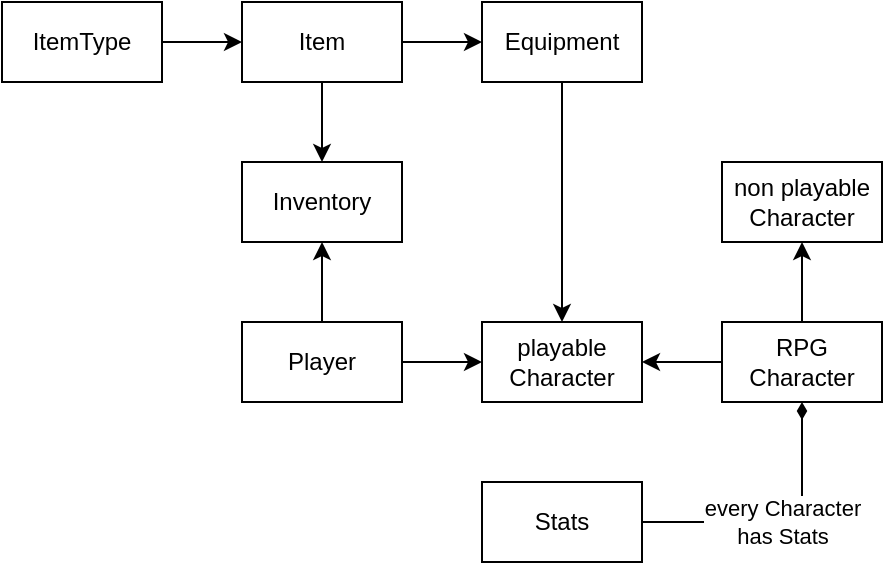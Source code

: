 <mxfile version="21.3.8" type="github">
  <diagram id="C5RBs43oDa-KdzZeNtuy" name="Page-1">
    <mxGraphModel dx="819" dy="426" grid="1" gridSize="10" guides="1" tooltips="1" connect="1" arrows="1" fold="1" page="1" pageScale="1" pageWidth="827" pageHeight="1169" math="0" shadow="0">
      <root>
        <mxCell id="WIyWlLk6GJQsqaUBKTNV-0" />
        <mxCell id="WIyWlLk6GJQsqaUBKTNV-1" parent="WIyWlLk6GJQsqaUBKTNV-0" />
        <mxCell id="5BrHjm5CwSMml3b7ZwpN-13" style="edgeStyle=orthogonalEdgeStyle;rounded=0;orthogonalLoop=1;jettySize=auto;html=1;" edge="1" parent="WIyWlLk6GJQsqaUBKTNV-1" source="5BrHjm5CwSMml3b7ZwpN-0" target="5BrHjm5CwSMml3b7ZwpN-2">
          <mxGeometry relative="1" as="geometry" />
        </mxCell>
        <mxCell id="5BrHjm5CwSMml3b7ZwpN-22" style="edgeStyle=orthogonalEdgeStyle;rounded=0;orthogonalLoop=1;jettySize=auto;html=1;" edge="1" parent="WIyWlLk6GJQsqaUBKTNV-1" source="5BrHjm5CwSMml3b7ZwpN-0" target="5BrHjm5CwSMml3b7ZwpN-19">
          <mxGeometry relative="1" as="geometry" />
        </mxCell>
        <mxCell id="5BrHjm5CwSMml3b7ZwpN-0" value="Item" style="rounded=0;whiteSpace=wrap;html=1;" vertex="1" parent="WIyWlLk6GJQsqaUBKTNV-1">
          <mxGeometry x="280" y="80" width="80" height="40" as="geometry" />
        </mxCell>
        <mxCell id="5BrHjm5CwSMml3b7ZwpN-14" style="edgeStyle=orthogonalEdgeStyle;rounded=0;orthogonalLoop=1;jettySize=auto;html=1;" edge="1" parent="WIyWlLk6GJQsqaUBKTNV-1" source="5BrHjm5CwSMml3b7ZwpN-1" target="5BrHjm5CwSMml3b7ZwpN-0">
          <mxGeometry relative="1" as="geometry" />
        </mxCell>
        <mxCell id="5BrHjm5CwSMml3b7ZwpN-1" value="ItemType" style="rounded=0;whiteSpace=wrap;html=1;" vertex="1" parent="WIyWlLk6GJQsqaUBKTNV-1">
          <mxGeometry x="160" y="80" width="80" height="40" as="geometry" />
        </mxCell>
        <mxCell id="5BrHjm5CwSMml3b7ZwpN-2" value="Inventory" style="rounded=0;whiteSpace=wrap;html=1;" vertex="1" parent="WIyWlLk6GJQsqaUBKTNV-1">
          <mxGeometry x="280" y="160" width="80" height="40" as="geometry" />
        </mxCell>
        <mxCell id="5BrHjm5CwSMml3b7ZwpN-11" value="every Character&lt;br&gt;has Stats" style="edgeStyle=orthogonalEdgeStyle;rounded=0;orthogonalLoop=1;jettySize=auto;html=1;entryX=0.5;entryY=1;entryDx=0;entryDy=0;endArrow=diamondThin;endFill=1;" edge="1" parent="WIyWlLk6GJQsqaUBKTNV-1" source="5BrHjm5CwSMml3b7ZwpN-9" target="5BrHjm5CwSMml3b7ZwpN-10">
          <mxGeometry relative="1" as="geometry" />
        </mxCell>
        <mxCell id="5BrHjm5CwSMml3b7ZwpN-9" value="Stats&lt;br&gt;" style="rounded=0;whiteSpace=wrap;html=1;" vertex="1" parent="WIyWlLk6GJQsqaUBKTNV-1">
          <mxGeometry x="400" y="320" width="80" height="40" as="geometry" />
        </mxCell>
        <mxCell id="5BrHjm5CwSMml3b7ZwpN-17" style="edgeStyle=orthogonalEdgeStyle;rounded=0;orthogonalLoop=1;jettySize=auto;html=1;" edge="1" parent="WIyWlLk6GJQsqaUBKTNV-1" source="5BrHjm5CwSMml3b7ZwpN-10" target="5BrHjm5CwSMml3b7ZwpN-15">
          <mxGeometry relative="1" as="geometry" />
        </mxCell>
        <mxCell id="5BrHjm5CwSMml3b7ZwpN-18" style="edgeStyle=orthogonalEdgeStyle;rounded=0;orthogonalLoop=1;jettySize=auto;html=1;" edge="1" parent="WIyWlLk6GJQsqaUBKTNV-1" source="5BrHjm5CwSMml3b7ZwpN-10" target="5BrHjm5CwSMml3b7ZwpN-16">
          <mxGeometry relative="1" as="geometry" />
        </mxCell>
        <mxCell id="5BrHjm5CwSMml3b7ZwpN-10" value="RPG&lt;br&gt;Character" style="rounded=0;whiteSpace=wrap;html=1;" vertex="1" parent="WIyWlLk6GJQsqaUBKTNV-1">
          <mxGeometry x="520" y="240" width="80" height="40" as="geometry" />
        </mxCell>
        <mxCell id="5BrHjm5CwSMml3b7ZwpN-15" value="playable&lt;br&gt;Character" style="rounded=0;whiteSpace=wrap;html=1;" vertex="1" parent="WIyWlLk6GJQsqaUBKTNV-1">
          <mxGeometry x="400" y="240" width="80" height="40" as="geometry" />
        </mxCell>
        <mxCell id="5BrHjm5CwSMml3b7ZwpN-16" value="non playable&lt;br&gt;Character" style="rounded=0;whiteSpace=wrap;html=1;" vertex="1" parent="WIyWlLk6GJQsqaUBKTNV-1">
          <mxGeometry x="520" y="160" width="80" height="40" as="geometry" />
        </mxCell>
        <mxCell id="5BrHjm5CwSMml3b7ZwpN-21" style="edgeStyle=orthogonalEdgeStyle;rounded=0;orthogonalLoop=1;jettySize=auto;html=1;" edge="1" parent="WIyWlLk6GJQsqaUBKTNV-1" source="5BrHjm5CwSMml3b7ZwpN-19" target="5BrHjm5CwSMml3b7ZwpN-15">
          <mxGeometry relative="1" as="geometry" />
        </mxCell>
        <mxCell id="5BrHjm5CwSMml3b7ZwpN-19" value="Equipment" style="rounded=0;whiteSpace=wrap;html=1;" vertex="1" parent="WIyWlLk6GJQsqaUBKTNV-1">
          <mxGeometry x="400" y="80" width="80" height="40" as="geometry" />
        </mxCell>
        <mxCell id="5BrHjm5CwSMml3b7ZwpN-25" style="edgeStyle=orthogonalEdgeStyle;rounded=0;orthogonalLoop=1;jettySize=auto;html=1;" edge="1" parent="WIyWlLk6GJQsqaUBKTNV-1" source="5BrHjm5CwSMml3b7ZwpN-24" target="5BrHjm5CwSMml3b7ZwpN-2">
          <mxGeometry relative="1" as="geometry" />
        </mxCell>
        <mxCell id="5BrHjm5CwSMml3b7ZwpN-26" style="edgeStyle=orthogonalEdgeStyle;rounded=0;orthogonalLoop=1;jettySize=auto;html=1;" edge="1" parent="WIyWlLk6GJQsqaUBKTNV-1" source="5BrHjm5CwSMml3b7ZwpN-24" target="5BrHjm5CwSMml3b7ZwpN-15">
          <mxGeometry relative="1" as="geometry" />
        </mxCell>
        <mxCell id="5BrHjm5CwSMml3b7ZwpN-24" value="Player" style="rounded=0;whiteSpace=wrap;html=1;" vertex="1" parent="WIyWlLk6GJQsqaUBKTNV-1">
          <mxGeometry x="280" y="240" width="80" height="40" as="geometry" />
        </mxCell>
      </root>
    </mxGraphModel>
  </diagram>
</mxfile>
